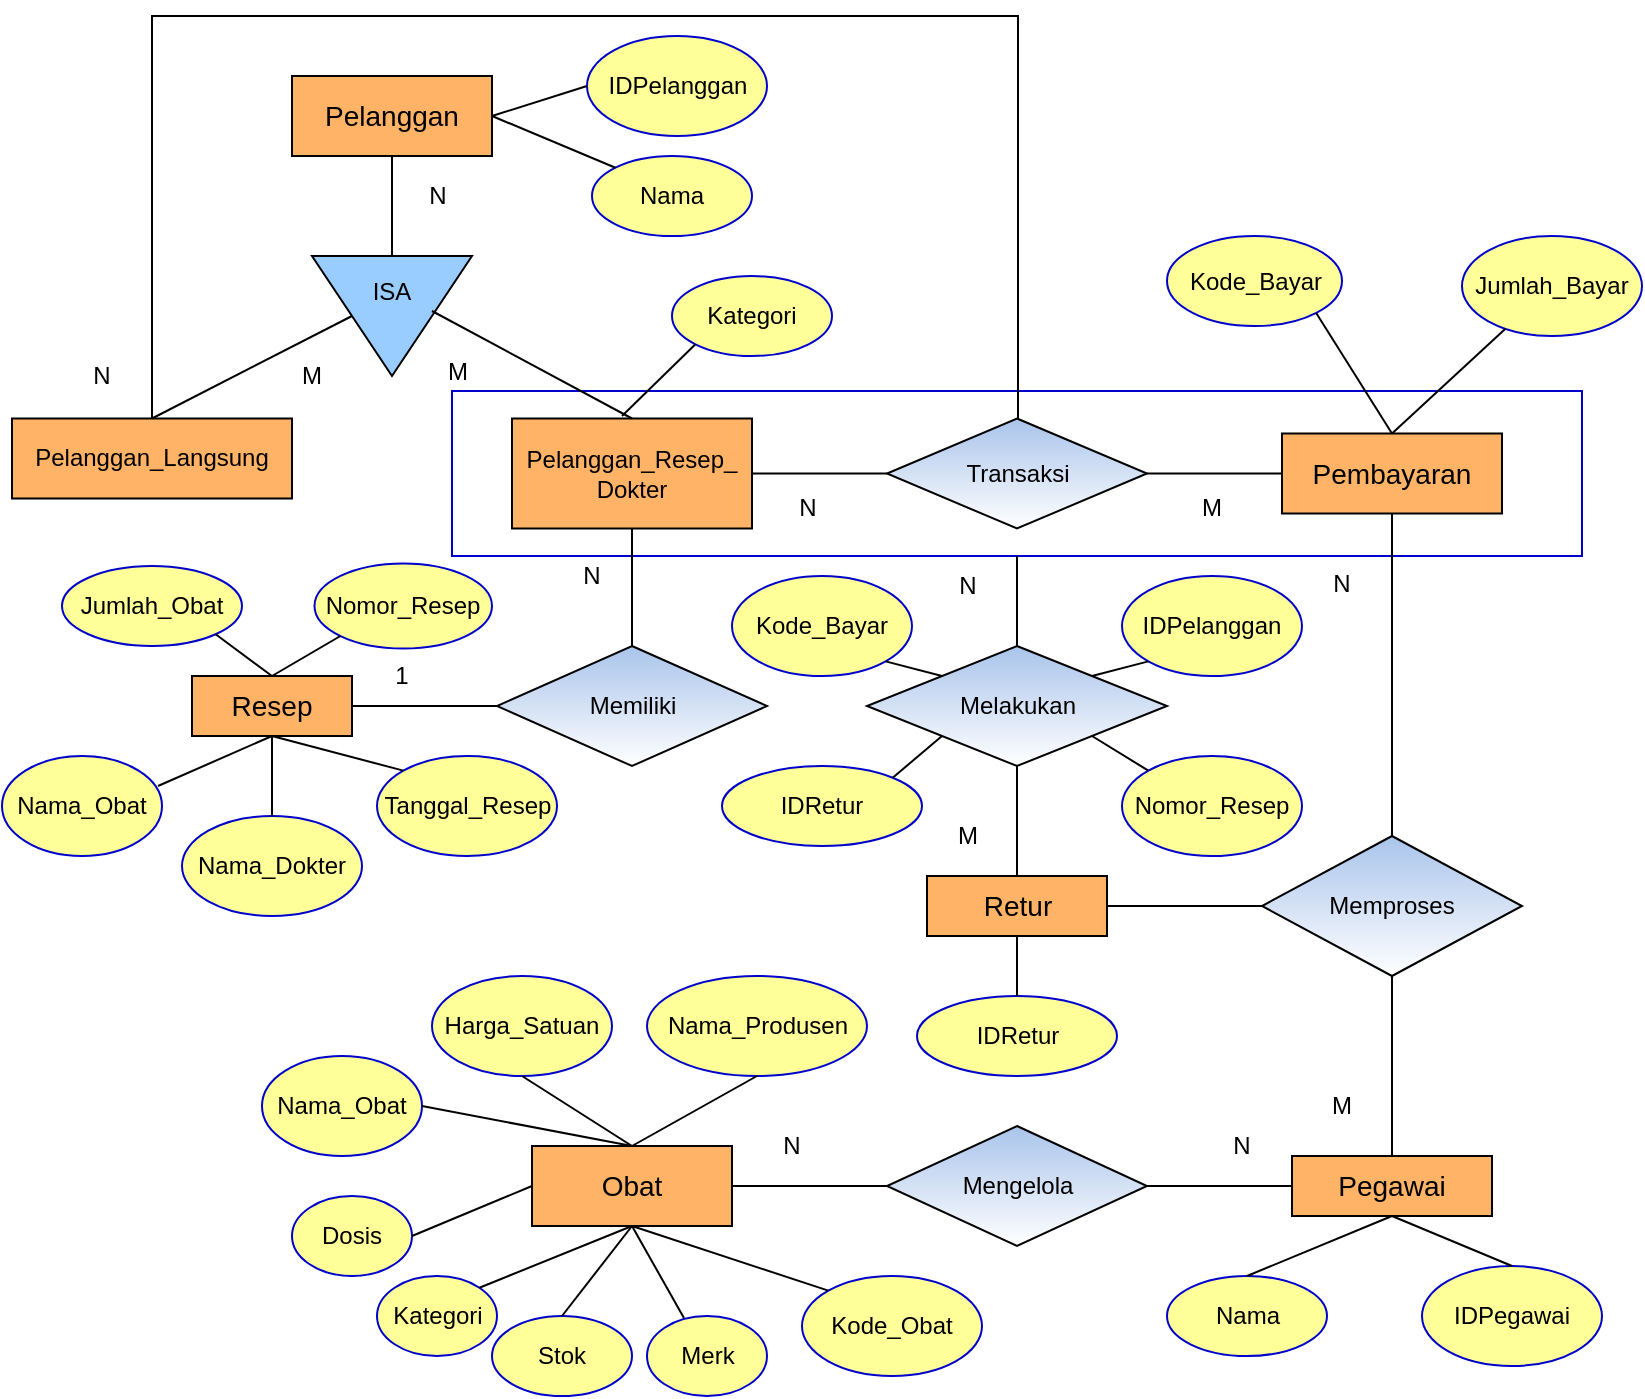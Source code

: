 <mxfile version="13.7.1" type="device"><diagram id="gF6MMTeLNVUL15K-vLIG" name="Page-1"><mxGraphModel dx="868" dy="433" grid="1" gridSize="10" guides="1" tooltips="1" connect="1" arrows="1" fold="1" page="1" pageScale="1" pageWidth="850" pageHeight="1100" math="0" shadow="0"><root><mxCell id="0"/><mxCell id="1" parent="0"/><mxCell id="cQHjxE5qXP1YiKE0JBuf-29" value="" style="rounded=0;whiteSpace=wrap;html=1;gradientColor=#ffffff;strokeColor=#0000CC;" vertex="1" parent="1"><mxGeometry x="235" y="217.5" width="565" height="82.5" as="geometry"/></mxCell><mxCell id="cQHjxE5qXP1YiKE0JBuf-2" value="&lt;font style=&quot;font-size: 14px&quot;&gt;Obat&lt;/font&gt;" style="rounded=0;whiteSpace=wrap;html=1;fillColor=#FFB366;" vertex="1" parent="1"><mxGeometry x="275" y="595" width="100" height="40" as="geometry"/></mxCell><mxCell id="cQHjxE5qXP1YiKE0JBuf-4" value="&lt;font style=&quot;font-size: 14px&quot;&gt;Pelanggan&lt;/font&gt;" style="rounded=0;whiteSpace=wrap;html=1;fillColor=#FFB366;" vertex="1" parent="1"><mxGeometry x="155" y="60" width="100" height="40" as="geometry"/></mxCell><mxCell id="cQHjxE5qXP1YiKE0JBuf-5" value="&lt;font style=&quot;font-size: 14px&quot;&gt;Resep&lt;/font&gt;" style="rounded=0;whiteSpace=wrap;html=1;fillColor=#FFB366;" vertex="1" parent="1"><mxGeometry x="105" y="360" width="80" height="30" as="geometry"/></mxCell><mxCell id="cQHjxE5qXP1YiKE0JBuf-6" value="&lt;font style=&quot;font-size: 14px&quot;&gt;Pembayaran&lt;/font&gt;" style="rounded=0;whiteSpace=wrap;html=1;fillColor=#FFB366;" vertex="1" parent="1"><mxGeometry x="650" y="238.75" width="110" height="40" as="geometry"/></mxCell><mxCell id="cQHjxE5qXP1YiKE0JBuf-8" value="&lt;font style=&quot;font-size: 14px&quot;&gt;Pegawai&lt;/font&gt;" style="rounded=0;whiteSpace=wrap;html=1;fillColor=#FFB366;" vertex="1" parent="1"><mxGeometry x="655" y="600" width="100" height="30" as="geometry"/></mxCell><mxCell id="cQHjxE5qXP1YiKE0JBuf-9" value="&lt;font style=&quot;font-size: 14px&quot;&gt;Retur&lt;/font&gt;" style="rounded=0;whiteSpace=wrap;html=1;fillColor=#FFB366;" vertex="1" parent="1"><mxGeometry x="472.5" y="460" width="90" height="30" as="geometry"/></mxCell><mxCell id="cQHjxE5qXP1YiKE0JBuf-48" style="edgeStyle=orthogonalEdgeStyle;rounded=0;orthogonalLoop=1;jettySize=auto;html=1;exitX=0.5;exitY=0;exitDx=0;exitDy=0;entryX=0.5;entryY=0;entryDx=0;entryDy=0;" edge="1" parent="1" source="cQHjxE5qXP1YiKE0JBuf-10" target="cQHjxE5qXP1YiKE0JBuf-24"><mxGeometry relative="1" as="geometry"><mxPoint x="710" y="40" as="targetPoint"/><Array as="points"><mxPoint x="85" y="30"/><mxPoint x="518" y="30"/><mxPoint x="518" y="239"/></Array></mxGeometry></mxCell><mxCell id="cQHjxE5qXP1YiKE0JBuf-10" value="Pelanggan_Langsung" style="rounded=0;whiteSpace=wrap;html=1;fillColor=#FFB366;" vertex="1" parent="1"><mxGeometry x="15" y="231.25" width="140" height="40" as="geometry"/></mxCell><mxCell id="cQHjxE5qXP1YiKE0JBuf-11" value="Pelanggan_Resep_&lt;br&gt;Dokter" style="rounded=0;whiteSpace=wrap;html=1;fillColor=#FFB366;" vertex="1" parent="1"><mxGeometry x="265" y="231.25" width="120" height="55" as="geometry"/></mxCell><mxCell id="cQHjxE5qXP1YiKE0JBuf-16" value="" style="triangle;whiteSpace=wrap;html=1;rotation=90;align=center;fillColor=#99CCFF;" vertex="1" parent="1"><mxGeometry x="175" y="140" width="60" height="80" as="geometry"/></mxCell><mxCell id="cQHjxE5qXP1YiKE0JBuf-17" value="" style="endArrow=none;html=1;exitX=0.5;exitY=1;exitDx=0;exitDy=0;entryX=0;entryY=0.5;entryDx=0;entryDy=0;" edge="1" parent="1" source="cQHjxE5qXP1YiKE0JBuf-4" target="cQHjxE5qXP1YiKE0JBuf-16"><mxGeometry width="50" height="50" relative="1" as="geometry"><mxPoint x="390" y="180" as="sourcePoint"/><mxPoint x="440" y="130" as="targetPoint"/></mxGeometry></mxCell><mxCell id="cQHjxE5qXP1YiKE0JBuf-19" value="ISA" style="text;html=1;strokeColor=none;fillColor=none;align=center;verticalAlign=middle;whiteSpace=wrap;rounded=0;" vertex="1" parent="1"><mxGeometry x="185" y="157.5" width="40" height="20" as="geometry"/></mxCell><mxCell id="cQHjxE5qXP1YiKE0JBuf-20" value="" style="endArrow=none;html=1;entryX=0.5;entryY=1;entryDx=0;entryDy=0;exitX=0.5;exitY=0;exitDx=0;exitDy=0;" edge="1" parent="1" source="cQHjxE5qXP1YiKE0JBuf-10" target="cQHjxE5qXP1YiKE0JBuf-16"><mxGeometry width="50" height="50" relative="1" as="geometry"><mxPoint x="390" y="180" as="sourcePoint"/><mxPoint x="440" y="130" as="targetPoint"/></mxGeometry></mxCell><mxCell id="cQHjxE5qXP1YiKE0JBuf-21" value="" style="endArrow=none;html=1;exitX=0.5;exitY=0;exitDx=0;exitDy=0;entryX=1;entryY=1;entryDx=0;entryDy=0;" edge="1" parent="1" source="cQHjxE5qXP1YiKE0JBuf-11" target="cQHjxE5qXP1YiKE0JBuf-19"><mxGeometry width="50" height="50" relative="1" as="geometry"><mxPoint x="390" y="180" as="sourcePoint"/><mxPoint x="380" y="120" as="targetPoint"/></mxGeometry></mxCell><mxCell id="cQHjxE5qXP1YiKE0JBuf-24" value="Transaksi" style="rhombus;whiteSpace=wrap;html=1;gradientColor=#ffffff;fillColor=#A9C4EB;" vertex="1" parent="1"><mxGeometry x="452.5" y="231.25" width="130" height="55" as="geometry"/></mxCell><mxCell id="cQHjxE5qXP1YiKE0JBuf-26" value="" style="endArrow=none;html=1;entryX=0;entryY=0.5;entryDx=0;entryDy=0;exitX=1;exitY=0.5;exitDx=0;exitDy=0;" edge="1" parent="1" source="cQHjxE5qXP1YiKE0JBuf-11" target="cQHjxE5qXP1YiKE0JBuf-24"><mxGeometry width="50" height="50" relative="1" as="geometry"><mxPoint x="390" y="280" as="sourcePoint"/><mxPoint x="440" y="230" as="targetPoint"/></mxGeometry></mxCell><mxCell id="cQHjxE5qXP1YiKE0JBuf-27" value="" style="endArrow=none;html=1;entryX=1;entryY=0.5;entryDx=0;entryDy=0;exitX=0;exitY=0.5;exitDx=0;exitDy=0;" edge="1" parent="1" source="cQHjxE5qXP1YiKE0JBuf-6" target="cQHjxE5qXP1YiKE0JBuf-24"><mxGeometry width="50" height="50" relative="1" as="geometry"><mxPoint x="390" y="280" as="sourcePoint"/><mxPoint x="440" y="230" as="targetPoint"/></mxGeometry></mxCell><mxCell id="cQHjxE5qXP1YiKE0JBuf-30" value="Memproses" style="rhombus;whiteSpace=wrap;html=1;gradientColor=#ffffff;fillColor=#A9C4EB;" vertex="1" parent="1"><mxGeometry x="640" y="440" width="130" height="70" as="geometry"/></mxCell><mxCell id="cQHjxE5qXP1YiKE0JBuf-31" value="" style="endArrow=none;html=1;entryX=0.5;entryY=1;entryDx=0;entryDy=0;exitX=0.5;exitY=0;exitDx=0;exitDy=0;" edge="1" parent="1" source="cQHjxE5qXP1YiKE0JBuf-30" target="cQHjxE5qXP1YiKE0JBuf-6"><mxGeometry width="50" height="50" relative="1" as="geometry"><mxPoint x="390" y="380" as="sourcePoint"/><mxPoint x="440" y="330" as="targetPoint"/></mxGeometry></mxCell><mxCell id="cQHjxE5qXP1YiKE0JBuf-32" value="" style="endArrow=none;html=1;entryX=0.5;entryY=1;entryDx=0;entryDy=0;exitX=0.5;exitY=0;exitDx=0;exitDy=0;" edge="1" parent="1" source="cQHjxE5qXP1YiKE0JBuf-8" target="cQHjxE5qXP1YiKE0JBuf-30"><mxGeometry width="50" height="50" relative="1" as="geometry"><mxPoint x="390" y="380" as="sourcePoint"/><mxPoint x="440" y="330" as="targetPoint"/></mxGeometry></mxCell><mxCell id="cQHjxE5qXP1YiKE0JBuf-33" value="" style="endArrow=none;html=1;entryX=0.5;entryY=1;entryDx=0;entryDy=0;exitX=0.5;exitY=0;exitDx=0;exitDy=0;" edge="1" parent="1" source="cQHjxE5qXP1YiKE0JBuf-9" target="cQHjxE5qXP1YiKE0JBuf-49"><mxGeometry width="50" height="50" relative="1" as="geometry"><mxPoint x="390" y="280" as="sourcePoint"/><mxPoint x="440" y="230" as="targetPoint"/></mxGeometry></mxCell><mxCell id="cQHjxE5qXP1YiKE0JBuf-34" value="" style="endArrow=none;html=1;entryX=1;entryY=0.5;entryDx=0;entryDy=0;exitX=0;exitY=0.5;exitDx=0;exitDy=0;" edge="1" parent="1" source="cQHjxE5qXP1YiKE0JBuf-30" target="cQHjxE5qXP1YiKE0JBuf-9"><mxGeometry width="50" height="50" relative="1" as="geometry"><mxPoint x="390" y="380" as="sourcePoint"/><mxPoint x="440" y="330" as="targetPoint"/></mxGeometry></mxCell><mxCell id="cQHjxE5qXP1YiKE0JBuf-35" value="Memiliki" style="rhombus;whiteSpace=wrap;html=1;gradientColor=#ffffff;fillColor=#A9C4EB;" vertex="1" parent="1"><mxGeometry x="257.5" y="345" width="135" height="60" as="geometry"/></mxCell><mxCell id="cQHjxE5qXP1YiKE0JBuf-36" value="" style="endArrow=none;html=1;entryX=0.5;entryY=1;entryDx=0;entryDy=0;exitX=0.5;exitY=0;exitDx=0;exitDy=0;" edge="1" parent="1" source="cQHjxE5qXP1YiKE0JBuf-35" target="cQHjxE5qXP1YiKE0JBuf-11"><mxGeometry width="50" height="50" relative="1" as="geometry"><mxPoint x="390" y="380" as="sourcePoint"/><mxPoint x="440" y="330" as="targetPoint"/></mxGeometry></mxCell><mxCell id="cQHjxE5qXP1YiKE0JBuf-37" value="" style="endArrow=none;html=1;entryX=0;entryY=0.5;entryDx=0;entryDy=0;exitX=1;exitY=0.5;exitDx=0;exitDy=0;" edge="1" parent="1" source="cQHjxE5qXP1YiKE0JBuf-5" target="cQHjxE5qXP1YiKE0JBuf-35"><mxGeometry width="50" height="50" relative="1" as="geometry"><mxPoint x="390" y="380" as="sourcePoint"/><mxPoint x="440" y="330" as="targetPoint"/></mxGeometry></mxCell><mxCell id="cQHjxE5qXP1YiKE0JBuf-38" value="Mengelola" style="rhombus;whiteSpace=wrap;html=1;gradientColor=#ffffff;fillColor=#A9C4EB;" vertex="1" parent="1"><mxGeometry x="452.5" y="585" width="130" height="60" as="geometry"/></mxCell><mxCell id="cQHjxE5qXP1YiKE0JBuf-39" value="" style="endArrow=none;html=1;exitX=1;exitY=0.5;exitDx=0;exitDy=0;entryX=0;entryY=0.5;entryDx=0;entryDy=0;" edge="1" parent="1" source="cQHjxE5qXP1YiKE0JBuf-2" target="cQHjxE5qXP1YiKE0JBuf-38"><mxGeometry width="50" height="50" relative="1" as="geometry"><mxPoint x="390" y="380" as="sourcePoint"/><mxPoint x="440" y="330" as="targetPoint"/></mxGeometry></mxCell><mxCell id="cQHjxE5qXP1YiKE0JBuf-40" value="" style="endArrow=none;html=1;entryX=1;entryY=0.5;entryDx=0;entryDy=0;exitX=0;exitY=0.5;exitDx=0;exitDy=0;" edge="1" parent="1" source="cQHjxE5qXP1YiKE0JBuf-8" target="cQHjxE5qXP1YiKE0JBuf-38"><mxGeometry width="50" height="50" relative="1" as="geometry"><mxPoint x="390" y="380" as="sourcePoint"/><mxPoint x="440" y="330" as="targetPoint"/></mxGeometry></mxCell><mxCell id="cQHjxE5qXP1YiKE0JBuf-49" value="Melakukan" style="rhombus;whiteSpace=wrap;html=1;gradientColor=#ffffff;fillColor=#A9C4EB;" vertex="1" parent="1"><mxGeometry x="442.5" y="345" width="150" height="60" as="geometry"/></mxCell><mxCell id="cQHjxE5qXP1YiKE0JBuf-50" value="" style="endArrow=none;html=1;entryX=0.5;entryY=0;entryDx=0;entryDy=0;exitX=0.5;exitY=1;exitDx=0;exitDy=0;" edge="1" parent="1" source="cQHjxE5qXP1YiKE0JBuf-29" target="cQHjxE5qXP1YiKE0JBuf-49"><mxGeometry width="50" height="50" relative="1" as="geometry"><mxPoint x="390" y="380" as="sourcePoint"/><mxPoint x="440" y="330" as="targetPoint"/></mxGeometry></mxCell><mxCell id="cQHjxE5qXP1YiKE0JBuf-51" value="IDPelanggan" style="ellipse;whiteSpace=wrap;html=1;strokeColor=#0000CC;fillColor=#FFFF99;" vertex="1" parent="1"><mxGeometry x="302.5" y="40" width="90" height="50" as="geometry"/></mxCell><mxCell id="cQHjxE5qXP1YiKE0JBuf-52" value="Nama" style="ellipse;whiteSpace=wrap;html=1;strokeColor=#0000CC;fillColor=#FFFF99;gradientColor=none;" vertex="1" parent="1"><mxGeometry x="305" y="100" width="80" height="40" as="geometry"/></mxCell><mxCell id="cQHjxE5qXP1YiKE0JBuf-53" value="" style="endArrow=none;html=1;exitX=1;exitY=0.5;exitDx=0;exitDy=0;entryX=0;entryY=0.5;entryDx=0;entryDy=0;" edge="1" parent="1" source="cQHjxE5qXP1YiKE0JBuf-4" target="cQHjxE5qXP1YiKE0JBuf-51"><mxGeometry width="50" height="50" relative="1" as="geometry"><mxPoint x="390" y="180" as="sourcePoint"/><mxPoint x="440" y="130" as="targetPoint"/></mxGeometry></mxCell><mxCell id="cQHjxE5qXP1YiKE0JBuf-54" value="" style="endArrow=none;html=1;exitX=1;exitY=0.5;exitDx=0;exitDy=0;entryX=0;entryY=0;entryDx=0;entryDy=0;" edge="1" parent="1" source="cQHjxE5qXP1YiKE0JBuf-4" target="cQHjxE5qXP1YiKE0JBuf-52"><mxGeometry width="50" height="50" relative="1" as="geometry"><mxPoint x="390" y="180" as="sourcePoint"/><mxPoint x="440" y="130" as="targetPoint"/></mxGeometry></mxCell><mxCell id="cQHjxE5qXP1YiKE0JBuf-55" value="Kategori" style="ellipse;whiteSpace=wrap;html=1;strokeColor=#0000CC;fillColor=#FFFF99;gradientColor=none;" vertex="1" parent="1"><mxGeometry x="345" y="160" width="80" height="40" as="geometry"/></mxCell><mxCell id="cQHjxE5qXP1YiKE0JBuf-56" value="" style="endArrow=none;html=1;entryX=0;entryY=1;entryDx=0;entryDy=0;" edge="1" parent="1" target="cQHjxE5qXP1YiKE0JBuf-55"><mxGeometry width="50" height="50" relative="1" as="geometry"><mxPoint x="320" y="230" as="sourcePoint"/><mxPoint x="440" y="230" as="targetPoint"/></mxGeometry></mxCell><mxCell id="cQHjxE5qXP1YiKE0JBuf-57" value="Kode_Obat" style="ellipse;whiteSpace=wrap;html=1;strokeColor=#0000CC;fillColor=#FFFF99;gradientColor=none;" vertex="1" parent="1"><mxGeometry x="410" y="660" width="90" height="50" as="geometry"/></mxCell><mxCell id="cQHjxE5qXP1YiKE0JBuf-58" value="Nama_Obat" style="ellipse;whiteSpace=wrap;html=1;strokeColor=#0000CC;fillColor=#FFFF99;gradientColor=none;" vertex="1" parent="1"><mxGeometry x="140" y="550" width="80" height="50" as="geometry"/></mxCell><mxCell id="cQHjxE5qXP1YiKE0JBuf-59" value="Merk" style="ellipse;whiteSpace=wrap;html=1;strokeColor=#0000CC;fillColor=#FFFF99;gradientColor=none;" vertex="1" parent="1"><mxGeometry x="332.5" y="680" width="60" height="40" as="geometry"/></mxCell><mxCell id="cQHjxE5qXP1YiKE0JBuf-60" value="Harga_Satuan" style="ellipse;whiteSpace=wrap;html=1;strokeColor=#0000CC;fillColor=#FFFF99;gradientColor=none;" vertex="1" parent="1"><mxGeometry x="225" y="510" width="90" height="50" as="geometry"/></mxCell><mxCell id="cQHjxE5qXP1YiKE0JBuf-61" value="Stok" style="ellipse;whiteSpace=wrap;html=1;strokeColor=#0000CC;fillColor=#FFFF99;gradientColor=none;" vertex="1" parent="1"><mxGeometry x="255" y="680" width="70" height="40" as="geometry"/></mxCell><mxCell id="cQHjxE5qXP1YiKE0JBuf-62" value="Nama_Produsen" style="ellipse;whiteSpace=wrap;html=1;strokeColor=#0000CC;fillColor=#FFFF99;gradientColor=none;" vertex="1" parent="1"><mxGeometry x="332.5" y="510" width="110" height="50" as="geometry"/></mxCell><mxCell id="cQHjxE5qXP1YiKE0JBuf-63" value="Dosis" style="ellipse;whiteSpace=wrap;html=1;strokeColor=#0000CC;fillColor=#FFFF99;gradientColor=none;" vertex="1" parent="1"><mxGeometry x="155" y="620" width="60" height="40" as="geometry"/></mxCell><mxCell id="cQHjxE5qXP1YiKE0JBuf-64" value="Kategori" style="ellipse;whiteSpace=wrap;html=1;strokeColor=#0000CC;fillColor=#FFFF99;gradientColor=none;" vertex="1" parent="1"><mxGeometry x="197.5" y="660" width="60" height="40" as="geometry"/></mxCell><mxCell id="cQHjxE5qXP1YiKE0JBuf-66" value="" style="endArrow=none;html=1;entryX=0.5;entryY=0;entryDx=0;entryDy=0;exitX=0.5;exitY=1;exitDx=0;exitDy=0;" edge="1" parent="1" source="cQHjxE5qXP1YiKE0JBuf-62" target="cQHjxE5qXP1YiKE0JBuf-2"><mxGeometry width="50" height="50" relative="1" as="geometry"><mxPoint x="390" y="580" as="sourcePoint"/><mxPoint x="440" y="530" as="targetPoint"/></mxGeometry></mxCell><mxCell id="cQHjxE5qXP1YiKE0JBuf-67" value="" style="endArrow=none;html=1;entryX=0.5;entryY=0;entryDx=0;entryDy=0;exitX=0.5;exitY=1;exitDx=0;exitDy=0;" edge="1" parent="1" source="cQHjxE5qXP1YiKE0JBuf-60" target="cQHjxE5qXP1YiKE0JBuf-2"><mxGeometry width="50" height="50" relative="1" as="geometry"><mxPoint x="390" y="580" as="sourcePoint"/><mxPoint x="440" y="530" as="targetPoint"/></mxGeometry></mxCell><mxCell id="cQHjxE5qXP1YiKE0JBuf-68" value="" style="endArrow=none;html=1;exitX=1;exitY=0.5;exitDx=0;exitDy=0;entryX=0.5;entryY=0;entryDx=0;entryDy=0;" edge="1" parent="1" source="cQHjxE5qXP1YiKE0JBuf-58" target="cQHjxE5qXP1YiKE0JBuf-2"><mxGeometry width="50" height="50" relative="1" as="geometry"><mxPoint x="280" y="570" as="sourcePoint"/><mxPoint x="320" y="590" as="targetPoint"/></mxGeometry></mxCell><mxCell id="cQHjxE5qXP1YiKE0JBuf-69" value="" style="endArrow=none;html=1;entryX=0;entryY=0.5;entryDx=0;entryDy=0;exitX=1;exitY=0.5;exitDx=0;exitDy=0;" edge="1" parent="1" source="cQHjxE5qXP1YiKE0JBuf-63" target="cQHjxE5qXP1YiKE0JBuf-2"><mxGeometry width="50" height="50" relative="1" as="geometry"><mxPoint x="290" y="580" as="sourcePoint"/><mxPoint x="345" y="615" as="targetPoint"/></mxGeometry></mxCell><mxCell id="cQHjxE5qXP1YiKE0JBuf-70" value="" style="endArrow=none;html=1;exitX=1;exitY=0;exitDx=0;exitDy=0;entryX=0.5;entryY=1;entryDx=0;entryDy=0;" edge="1" parent="1" source="cQHjxE5qXP1YiKE0JBuf-64" target="cQHjxE5qXP1YiKE0JBuf-2"><mxGeometry width="50" height="50" relative="1" as="geometry"><mxPoint x="390" y="580" as="sourcePoint"/><mxPoint x="440" y="530" as="targetPoint"/></mxGeometry></mxCell><mxCell id="cQHjxE5qXP1YiKE0JBuf-71" value="" style="endArrow=none;html=1;exitX=0.5;exitY=0;exitDx=0;exitDy=0;entryX=0.5;entryY=1;entryDx=0;entryDy=0;" edge="1" parent="1" source="cQHjxE5qXP1YiKE0JBuf-61" target="cQHjxE5qXP1YiKE0JBuf-2"><mxGeometry width="50" height="50" relative="1" as="geometry"><mxPoint x="258.713" y="675.858" as="sourcePoint"/><mxPoint x="335" y="645" as="targetPoint"/></mxGeometry></mxCell><mxCell id="cQHjxE5qXP1YiKE0JBuf-72" value="" style="endArrow=none;html=1;exitX=0.308;exitY=0.025;exitDx=0;exitDy=0;entryX=0.5;entryY=1;entryDx=0;entryDy=0;exitPerimeter=0;" edge="1" parent="1" source="cQHjxE5qXP1YiKE0JBuf-59" target="cQHjxE5qXP1YiKE0JBuf-2"><mxGeometry width="50" height="50" relative="1" as="geometry"><mxPoint x="268.713" y="685.858" as="sourcePoint"/><mxPoint x="345" y="655" as="targetPoint"/></mxGeometry></mxCell><mxCell id="cQHjxE5qXP1YiKE0JBuf-73" value="" style="endArrow=none;html=1;exitX=0;exitY=0;exitDx=0;exitDy=0;entryX=0.5;entryY=1;entryDx=0;entryDy=0;" edge="1" parent="1" source="cQHjxE5qXP1YiKE0JBuf-57" target="cQHjxE5qXP1YiKE0JBuf-2"><mxGeometry width="50" height="50" relative="1" as="geometry"><mxPoint x="278.713" y="695.858" as="sourcePoint"/><mxPoint x="355" y="665" as="targetPoint"/></mxGeometry></mxCell><mxCell id="cQHjxE5qXP1YiKE0JBuf-74" value="IDPegawai" style="ellipse;whiteSpace=wrap;html=1;strokeColor=#0000CC;fillColor=#FFFF99;gradientColor=none;" vertex="1" parent="1"><mxGeometry x="720" y="655" width="90" height="50" as="geometry"/></mxCell><mxCell id="cQHjxE5qXP1YiKE0JBuf-75" value="Nama" style="ellipse;whiteSpace=wrap;html=1;strokeColor=#0000CC;fillColor=#FFFF99;gradientColor=none;" vertex="1" parent="1"><mxGeometry x="592.5" y="660" width="80" height="40" as="geometry"/></mxCell><mxCell id="cQHjxE5qXP1YiKE0JBuf-76" value="" style="endArrow=none;html=1;entryX=0.5;entryY=1;entryDx=0;entryDy=0;exitX=0.5;exitY=0;exitDx=0;exitDy=0;" edge="1" parent="1" source="cQHjxE5qXP1YiKE0JBuf-75" target="cQHjxE5qXP1YiKE0JBuf-8"><mxGeometry width="50" height="50" relative="1" as="geometry"><mxPoint x="390" y="580" as="sourcePoint"/><mxPoint x="440" y="530" as="targetPoint"/></mxGeometry></mxCell><mxCell id="cQHjxE5qXP1YiKE0JBuf-78" value="" style="endArrow=none;html=1;entryX=0.5;entryY=1;entryDx=0;entryDy=0;exitX=0.5;exitY=0;exitDx=0;exitDy=0;" edge="1" parent="1" source="cQHjxE5qXP1YiKE0JBuf-74" target="cQHjxE5qXP1YiKE0JBuf-8"><mxGeometry width="50" height="50" relative="1" as="geometry"><mxPoint x="642.5" y="670" as="sourcePoint"/><mxPoint x="715" y="640" as="targetPoint"/></mxGeometry></mxCell><mxCell id="cQHjxE5qXP1YiKE0JBuf-79" value="Kode_Bayar" style="ellipse;whiteSpace=wrap;html=1;strokeColor=#0000CC;fillColor=#FFFF99;gradientColor=none;" vertex="1" parent="1"><mxGeometry x="592.5" y="140" width="87.5" height="45" as="geometry"/></mxCell><mxCell id="cQHjxE5qXP1YiKE0JBuf-80" value="Jumlah_Bayar" style="ellipse;whiteSpace=wrap;html=1;strokeColor=#0000CC;fillColor=#FFFF99;gradientColor=none;" vertex="1" parent="1"><mxGeometry x="740" y="140" width="90" height="50" as="geometry"/></mxCell><mxCell id="cQHjxE5qXP1YiKE0JBuf-81" value="" style="endArrow=none;html=1;exitX=0.5;exitY=0;exitDx=0;exitDy=0;entryX=1;entryY=1;entryDx=0;entryDy=0;" edge="1" parent="1" source="cQHjxE5qXP1YiKE0JBuf-6" target="cQHjxE5qXP1YiKE0JBuf-79"><mxGeometry width="50" height="50" relative="1" as="geometry"><mxPoint x="390" y="180" as="sourcePoint"/><mxPoint x="440" y="130" as="targetPoint"/></mxGeometry></mxCell><mxCell id="cQHjxE5qXP1YiKE0JBuf-82" value="" style="endArrow=none;html=1;exitX=0.5;exitY=0;exitDx=0;exitDy=0;" edge="1" parent="1" source="cQHjxE5qXP1YiKE0JBuf-6" target="cQHjxE5qXP1YiKE0JBuf-80"><mxGeometry width="50" height="50" relative="1" as="geometry"><mxPoint x="715" y="248.75" as="sourcePoint"/><mxPoint x="679.32" y="196.213" as="targetPoint"/></mxGeometry></mxCell><mxCell id="cQHjxE5qXP1YiKE0JBuf-83" value="IDPelanggan" style="ellipse;whiteSpace=wrap;html=1;strokeColor=#0000CC;fillColor=#FFFF99;" vertex="1" parent="1"><mxGeometry x="570" y="310" width="90" height="50" as="geometry"/></mxCell><mxCell id="cQHjxE5qXP1YiKE0JBuf-84" value="Kode_Bayar" style="ellipse;whiteSpace=wrap;html=1;strokeColor=#0000CC;fillColor=#FFFF99;gradientColor=none;" vertex="1" parent="1"><mxGeometry x="375" y="310" width="90" height="50" as="geometry"/></mxCell><mxCell id="cQHjxE5qXP1YiKE0JBuf-85" value="Nomor_Resep" style="ellipse;whiteSpace=wrap;html=1;strokeColor=#0000CC;fillColor=#FFFF99;gradientColor=none;" vertex="1" parent="1"><mxGeometry x="570" y="400" width="90" height="50" as="geometry"/></mxCell><mxCell id="cQHjxE5qXP1YiKE0JBuf-86" value="" style="endArrow=none;html=1;entryX=1;entryY=1;entryDx=0;entryDy=0;exitX=0;exitY=0;exitDx=0;exitDy=0;" edge="1" parent="1" source="cQHjxE5qXP1YiKE0JBuf-49" target="cQHjxE5qXP1YiKE0JBuf-84"><mxGeometry width="50" height="50" relative="1" as="geometry"><mxPoint x="390" y="380" as="sourcePoint"/><mxPoint x="440" y="330" as="targetPoint"/></mxGeometry></mxCell><mxCell id="cQHjxE5qXP1YiKE0JBuf-87" value="" style="endArrow=none;html=1;entryX=0;entryY=1;entryDx=0;entryDy=0;exitX=1;exitY=0;exitDx=0;exitDy=0;" edge="1" parent="1" source="cQHjxE5qXP1YiKE0JBuf-49" target="cQHjxE5qXP1YiKE0JBuf-83"><mxGeometry width="50" height="50" relative="1" as="geometry"><mxPoint x="390" y="380" as="sourcePoint"/><mxPoint x="440" y="330" as="targetPoint"/></mxGeometry></mxCell><mxCell id="cQHjxE5qXP1YiKE0JBuf-88" value="" style="endArrow=none;html=1;exitX=0;exitY=0;exitDx=0;exitDy=0;entryX=1;entryY=1;entryDx=0;entryDy=0;" edge="1" parent="1" source="cQHjxE5qXP1YiKE0JBuf-85" target="cQHjxE5qXP1YiKE0JBuf-49"><mxGeometry width="50" height="50" relative="1" as="geometry"><mxPoint x="390" y="380" as="sourcePoint"/><mxPoint x="560" y="410" as="targetPoint"/></mxGeometry></mxCell><mxCell id="cQHjxE5qXP1YiKE0JBuf-90" value="IDRetur" style="ellipse;whiteSpace=wrap;html=1;strokeColor=#0000CC;fillColor=#FFFF99;gradientColor=none;" vertex="1" parent="1"><mxGeometry x="467.5" y="520" width="100" height="40" as="geometry"/></mxCell><mxCell id="cQHjxE5qXP1YiKE0JBuf-91" value="" style="endArrow=none;html=1;exitX=0.5;exitY=0;exitDx=0;exitDy=0;entryX=0.5;entryY=1;entryDx=0;entryDy=0;" edge="1" parent="1" source="cQHjxE5qXP1YiKE0JBuf-90" target="cQHjxE5qXP1YiKE0JBuf-9"><mxGeometry width="50" height="50" relative="1" as="geometry"><mxPoint x="390" y="380" as="sourcePoint"/><mxPoint x="440" y="330" as="targetPoint"/></mxGeometry></mxCell><mxCell id="cQHjxE5qXP1YiKE0JBuf-92" value="IDRetur" style="ellipse;whiteSpace=wrap;html=1;strokeColor=#0000CC;fillColor=#FFFF99;gradientColor=none;" vertex="1" parent="1"><mxGeometry x="370" y="405" width="100" height="40" as="geometry"/></mxCell><mxCell id="cQHjxE5qXP1YiKE0JBuf-93" value="" style="endArrow=none;html=1;entryX=0;entryY=1;entryDx=0;entryDy=0;exitX=1;exitY=0;exitDx=0;exitDy=0;" edge="1" parent="1" source="cQHjxE5qXP1YiKE0JBuf-92" target="cQHjxE5qXP1YiKE0JBuf-49"><mxGeometry width="50" height="50" relative="1" as="geometry"><mxPoint x="390" y="380" as="sourcePoint"/><mxPoint x="440" y="330" as="targetPoint"/></mxGeometry></mxCell><mxCell id="cQHjxE5qXP1YiKE0JBuf-94" value="Nomor_Resep" style="ellipse;whiteSpace=wrap;html=1;strokeColor=#0000CC;fillColor=#FFFF99;gradientColor=none;" vertex="1" parent="1"><mxGeometry x="166.25" y="303.75" width="88.75" height="42.5" as="geometry"/></mxCell><mxCell id="cQHjxE5qXP1YiKE0JBuf-95" value="Nama_Dokter" style="ellipse;whiteSpace=wrap;html=1;strokeColor=#0000CC;fillColor=#FFFF99;gradientColor=none;" vertex="1" parent="1"><mxGeometry x="100" y="430" width="90" height="50" as="geometry"/></mxCell><mxCell id="cQHjxE5qXP1YiKE0JBuf-96" value="Tanggal_Resep" style="ellipse;whiteSpace=wrap;html=1;strokeColor=#0000CC;fillColor=#FFFF99;gradientColor=none;" vertex="1" parent="1"><mxGeometry x="197.5" y="400" width="90" height="50" as="geometry"/></mxCell><mxCell id="cQHjxE5qXP1YiKE0JBuf-97" value="Nama_Obat" style="ellipse;whiteSpace=wrap;html=1;strokeColor=#0000CC;fillColor=#FFFF99;gradientColor=none;" vertex="1" parent="1"><mxGeometry x="10" y="400" width="80" height="50" as="geometry"/></mxCell><mxCell id="cQHjxE5qXP1YiKE0JBuf-98" value="Jumlah_Obat" style="ellipse;whiteSpace=wrap;html=1;strokeColor=#0000CC;fillColor=#FFFF99;gradientColor=none;" vertex="1" parent="1"><mxGeometry x="40" y="305" width="90" height="40" as="geometry"/></mxCell><mxCell id="cQHjxE5qXP1YiKE0JBuf-100" value="" style="endArrow=none;html=1;exitX=0;exitY=0;exitDx=0;exitDy=0;entryX=0.5;entryY=1;entryDx=0;entryDy=0;" edge="1" parent="1" source="cQHjxE5qXP1YiKE0JBuf-96" target="cQHjxE5qXP1YiKE0JBuf-5"><mxGeometry width="50" height="50" relative="1" as="geometry"><mxPoint x="390" y="380" as="sourcePoint"/><mxPoint x="440" y="330" as="targetPoint"/></mxGeometry></mxCell><mxCell id="cQHjxE5qXP1YiKE0JBuf-101" value="" style="endArrow=none;html=1;exitX=0.5;exitY=0;exitDx=0;exitDy=0;entryX=0.5;entryY=1;entryDx=0;entryDy=0;" edge="1" parent="1" source="cQHjxE5qXP1YiKE0JBuf-95" target="cQHjxE5qXP1YiKE0JBuf-5"><mxGeometry width="50" height="50" relative="1" as="geometry"><mxPoint x="220.68" y="417.322" as="sourcePoint"/><mxPoint x="195" y="400" as="targetPoint"/></mxGeometry></mxCell><mxCell id="cQHjxE5qXP1YiKE0JBuf-102" value="" style="endArrow=none;html=1;exitX=0.975;exitY=0.3;exitDx=0;exitDy=0;entryX=0.5;entryY=1;entryDx=0;entryDy=0;exitPerimeter=0;" edge="1" parent="1" source="cQHjxE5qXP1YiKE0JBuf-97" target="cQHjxE5qXP1YiKE0JBuf-5"><mxGeometry width="50" height="50" relative="1" as="geometry"><mxPoint x="155" y="440" as="sourcePoint"/><mxPoint x="155" y="400" as="targetPoint"/></mxGeometry></mxCell><mxCell id="cQHjxE5qXP1YiKE0JBuf-103" value="" style="endArrow=none;html=1;exitX=0.5;exitY=0;exitDx=0;exitDy=0;entryX=1;entryY=1;entryDx=0;entryDy=0;" edge="1" parent="1" source="cQHjxE5qXP1YiKE0JBuf-5" target="cQHjxE5qXP1YiKE0JBuf-98"><mxGeometry width="50" height="50" relative="1" as="geometry"><mxPoint x="165" y="450" as="sourcePoint"/><mxPoint x="165" y="410" as="targetPoint"/></mxGeometry></mxCell><mxCell id="cQHjxE5qXP1YiKE0JBuf-104" value="" style="endArrow=none;html=1;exitX=0.5;exitY=0;exitDx=0;exitDy=0;entryX=0;entryY=1;entryDx=0;entryDy=0;" edge="1" parent="1" source="cQHjxE5qXP1YiKE0JBuf-5" target="cQHjxE5qXP1YiKE0JBuf-94"><mxGeometry width="50" height="50" relative="1" as="geometry"><mxPoint x="155" y="370" as="sourcePoint"/><mxPoint x="126.82" y="349.142" as="targetPoint"/></mxGeometry></mxCell><mxCell id="cQHjxE5qXP1YiKE0JBuf-105" value="N" style="text;html=1;strokeColor=none;fillColor=none;align=center;verticalAlign=middle;whiteSpace=wrap;rounded=0;" vertex="1" parent="1"><mxGeometry x="40" y="200" width="40" height="20" as="geometry"/></mxCell><mxCell id="cQHjxE5qXP1YiKE0JBuf-106" value="N" style="text;html=1;strokeColor=none;fillColor=none;align=center;verticalAlign=middle;whiteSpace=wrap;rounded=0;" vertex="1" parent="1"><mxGeometry x="285" y="300" width="40" height="20" as="geometry"/></mxCell><mxCell id="cQHjxE5qXP1YiKE0JBuf-107" value="1" style="text;html=1;strokeColor=none;fillColor=none;align=center;verticalAlign=middle;whiteSpace=wrap;rounded=0;" vertex="1" parent="1"><mxGeometry x="190" y="350" width="40" height="20" as="geometry"/></mxCell><mxCell id="cQHjxE5qXP1YiKE0JBuf-108" value="N" style="text;html=1;strokeColor=none;fillColor=none;align=center;verticalAlign=middle;whiteSpace=wrap;rounded=0;" vertex="1" parent="1"><mxGeometry x="392.5" y="266.25" width="40" height="20" as="geometry"/></mxCell><mxCell id="cQHjxE5qXP1YiKE0JBuf-109" value="M" style="text;html=1;strokeColor=none;fillColor=none;align=center;verticalAlign=middle;whiteSpace=wrap;rounded=0;" vertex="1" parent="1"><mxGeometry x="595" y="266.25" width="40" height="20" as="geometry"/></mxCell><mxCell id="cQHjxE5qXP1YiKE0JBuf-110" value="M" style="text;html=1;strokeColor=none;fillColor=none;align=center;verticalAlign=middle;whiteSpace=wrap;rounded=0;" vertex="1" parent="1"><mxGeometry x="472.5" y="430" width="40" height="20" as="geometry"/></mxCell><mxCell id="cQHjxE5qXP1YiKE0JBuf-111" value="M" style="text;html=1;strokeColor=none;fillColor=none;align=center;verticalAlign=middle;whiteSpace=wrap;rounded=0;" vertex="1" parent="1"><mxGeometry x="660" y="565" width="40" height="20" as="geometry"/></mxCell><mxCell id="cQHjxE5qXP1YiKE0JBuf-112" value="N" style="text;html=1;strokeColor=none;fillColor=none;align=center;verticalAlign=middle;whiteSpace=wrap;rounded=0;" vertex="1" parent="1"><mxGeometry x="385" y="585" width="40" height="20" as="geometry"/></mxCell><mxCell id="cQHjxE5qXP1YiKE0JBuf-113" value="N" style="text;html=1;strokeColor=none;fillColor=none;align=center;verticalAlign=middle;whiteSpace=wrap;rounded=0;" vertex="1" parent="1"><mxGeometry x="660" y="303.75" width="40" height="20" as="geometry"/></mxCell><mxCell id="cQHjxE5qXP1YiKE0JBuf-116" value="N" style="text;html=1;strokeColor=none;fillColor=none;align=center;verticalAlign=middle;whiteSpace=wrap;rounded=0;" vertex="1" parent="1"><mxGeometry x="610" y="585" width="40" height="20" as="geometry"/></mxCell><mxCell id="cQHjxE5qXP1YiKE0JBuf-117" value="N" style="text;html=1;strokeColor=none;fillColor=none;align=center;verticalAlign=middle;whiteSpace=wrap;rounded=0;" vertex="1" parent="1"><mxGeometry x="472.5" y="305" width="40" height="20" as="geometry"/></mxCell><mxCell id="cQHjxE5qXP1YiKE0JBuf-118" value="N" style="text;html=1;strokeColor=none;fillColor=none;align=center;verticalAlign=middle;whiteSpace=wrap;rounded=0;" vertex="1" parent="1"><mxGeometry x="207.5" y="110" width="40" height="20" as="geometry"/></mxCell><mxCell id="cQHjxE5qXP1YiKE0JBuf-119" value="M" style="text;html=1;strokeColor=none;fillColor=none;align=center;verticalAlign=middle;whiteSpace=wrap;rounded=0;" vertex="1" parent="1"><mxGeometry x="145" y="200" width="40" height="20" as="geometry"/></mxCell><mxCell id="cQHjxE5qXP1YiKE0JBuf-120" value="M" style="text;html=1;strokeColor=none;fillColor=none;align=center;verticalAlign=middle;whiteSpace=wrap;rounded=0;" vertex="1" parent="1"><mxGeometry x="217.5" y="197.5" width="40" height="20" as="geometry"/></mxCell></root></mxGraphModel></diagram></mxfile>